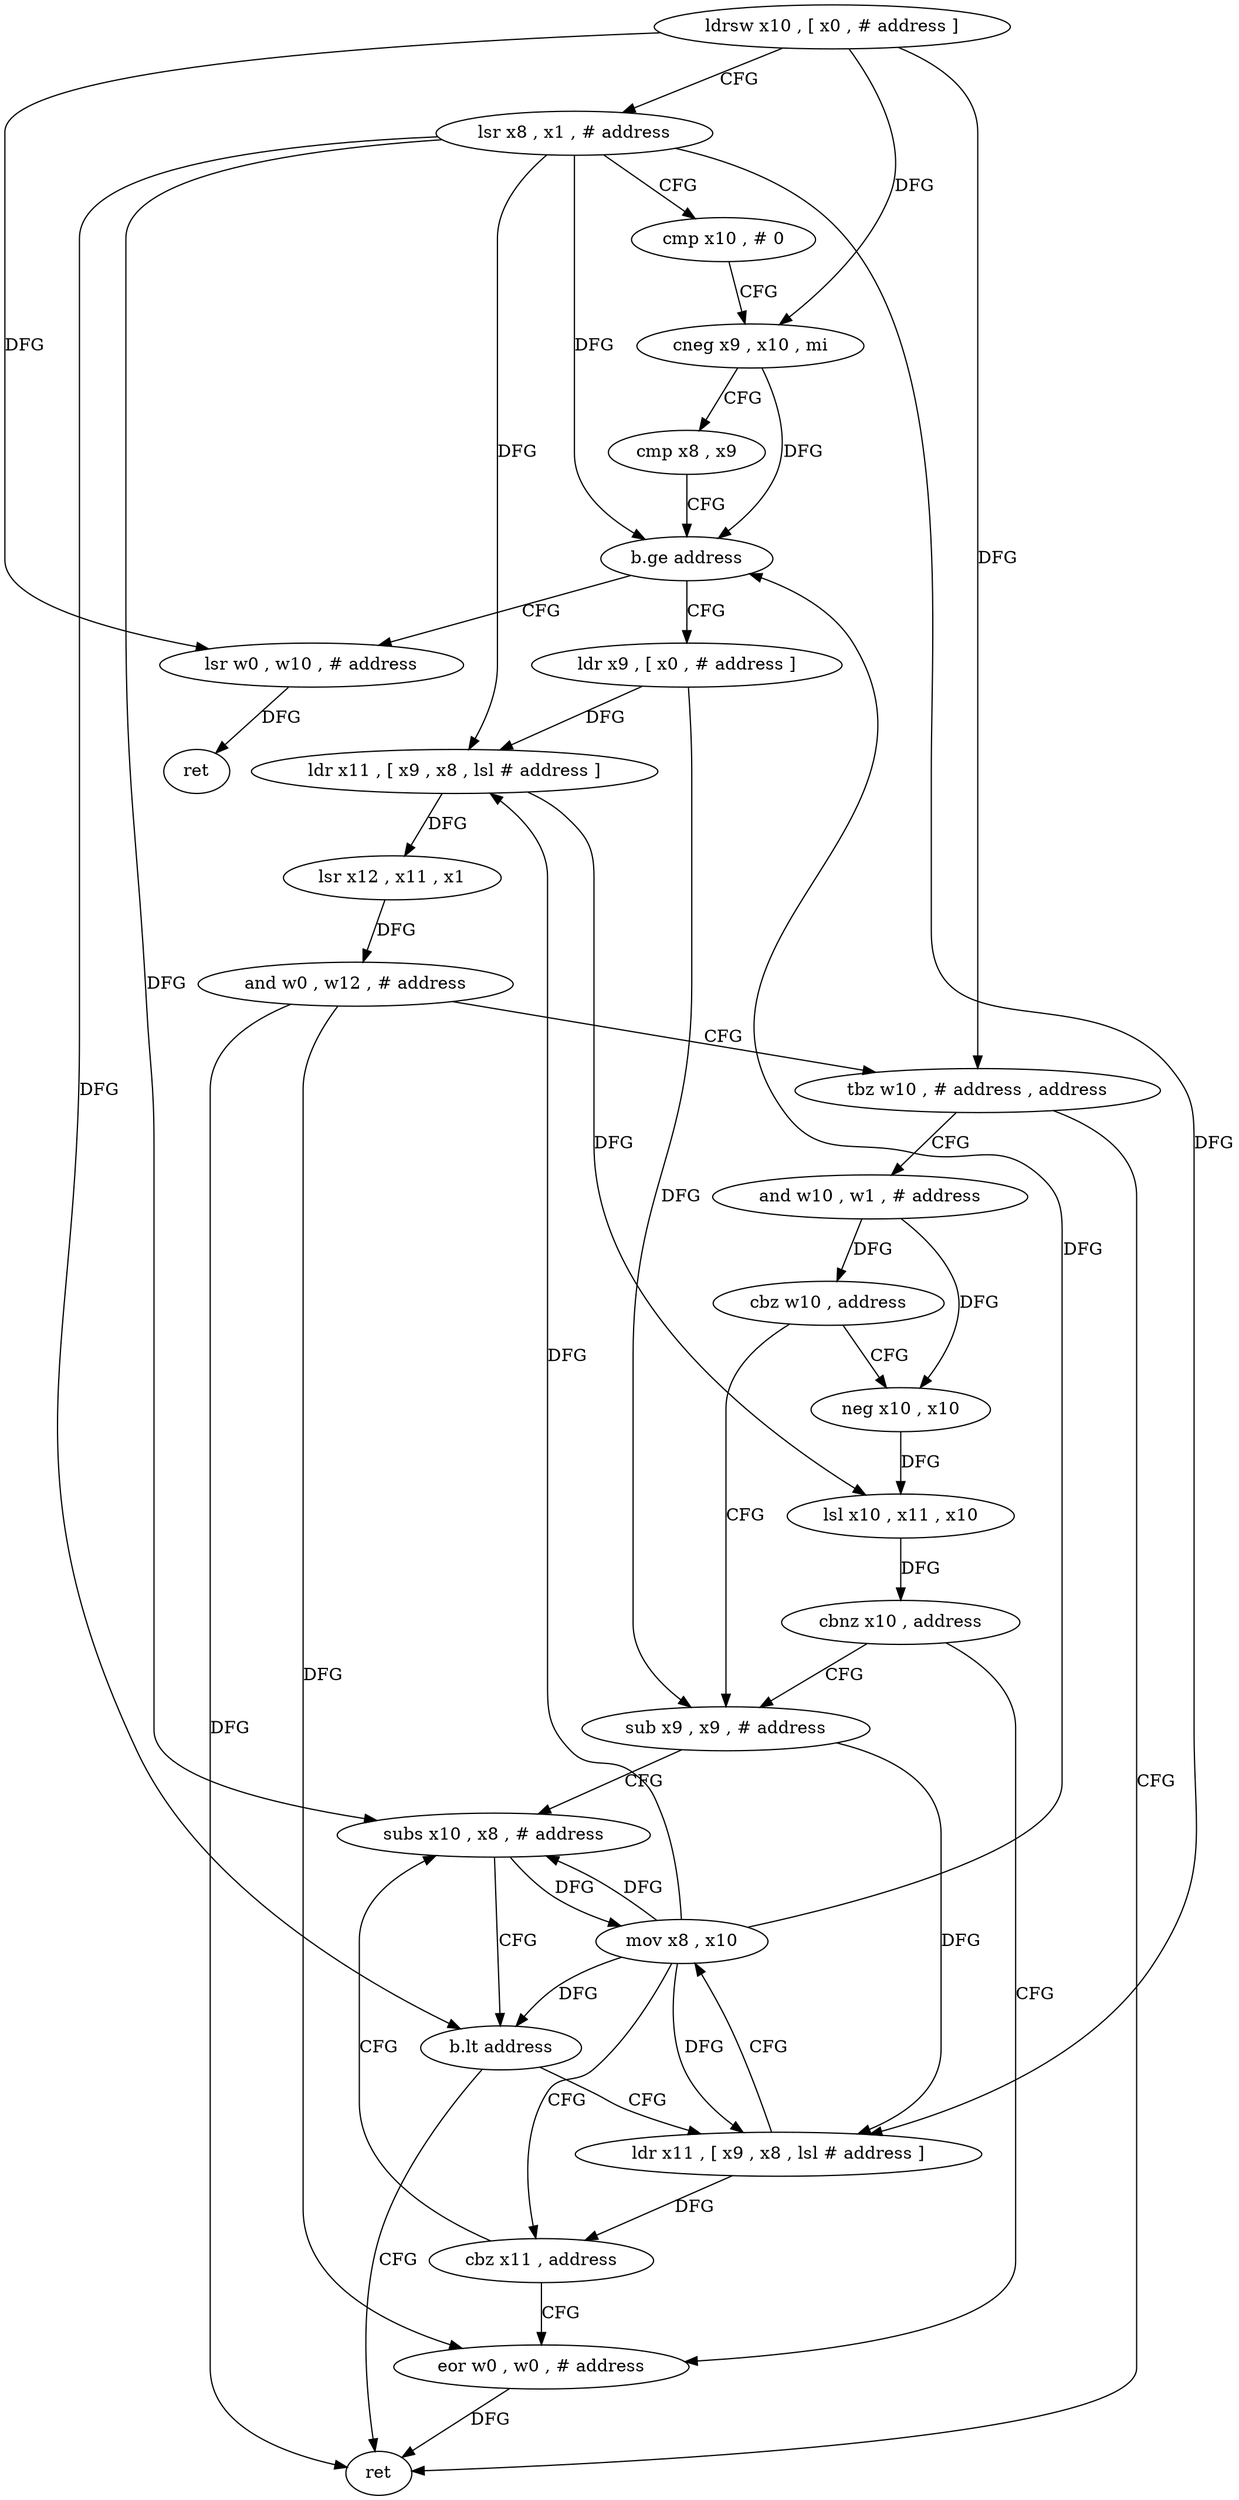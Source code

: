 digraph "func" {
"4236188" [label = "ldrsw x10 , [ x0 , # address ]" ]
"4236192" [label = "lsr x8 , x1 , # address" ]
"4236196" [label = "cmp x10 , # 0" ]
"4236200" [label = "cneg x9 , x10 , mi" ]
"4236204" [label = "cmp x8 , x9" ]
"4236208" [label = "b.ge address" ]
"4236284" [label = "lsr w0 , w10 , # address" ]
"4236212" [label = "ldr x9 , [ x0 , # address ]" ]
"4236288" [label = "ret" ]
"4236216" [label = "ldr x11 , [ x9 , x8 , lsl # address ]" ]
"4236220" [label = "lsr x12 , x11 , x1" ]
"4236224" [label = "and w0 , w12 , # address" ]
"4236228" [label = "tbz w10 , # address , address" ]
"4236280" [label = "ret" ]
"4236232" [label = "and w10 , w1 , # address" ]
"4236236" [label = "cbz w10 , address" ]
"4236252" [label = "sub x9 , x9 , # address" ]
"4236240" [label = "neg x10 , x10" ]
"4236256" [label = "subs x10 , x8 , # address" ]
"4236244" [label = "lsl x10 , x11 , x10" ]
"4236248" [label = "cbnz x10 , address" ]
"4236276" [label = "eor w0 , w0 , # address" ]
"4236264" [label = "ldr x11 , [ x9 , x8 , lsl # address ]" ]
"4236268" [label = "mov x8 , x10" ]
"4236272" [label = "cbz x11 , address" ]
"4236260" [label = "b.lt address" ]
"4236188" -> "4236192" [ label = "CFG" ]
"4236188" -> "4236200" [ label = "DFG" ]
"4236188" -> "4236284" [ label = "DFG" ]
"4236188" -> "4236228" [ label = "DFG" ]
"4236192" -> "4236196" [ label = "CFG" ]
"4236192" -> "4236208" [ label = "DFG" ]
"4236192" -> "4236216" [ label = "DFG" ]
"4236192" -> "4236256" [ label = "DFG" ]
"4236192" -> "4236260" [ label = "DFG" ]
"4236192" -> "4236264" [ label = "DFG" ]
"4236196" -> "4236200" [ label = "CFG" ]
"4236200" -> "4236204" [ label = "CFG" ]
"4236200" -> "4236208" [ label = "DFG" ]
"4236204" -> "4236208" [ label = "CFG" ]
"4236208" -> "4236284" [ label = "CFG" ]
"4236208" -> "4236212" [ label = "CFG" ]
"4236284" -> "4236288" [ label = "DFG" ]
"4236212" -> "4236216" [ label = "DFG" ]
"4236212" -> "4236252" [ label = "DFG" ]
"4236216" -> "4236220" [ label = "DFG" ]
"4236216" -> "4236244" [ label = "DFG" ]
"4236220" -> "4236224" [ label = "DFG" ]
"4236224" -> "4236228" [ label = "CFG" ]
"4236224" -> "4236280" [ label = "DFG" ]
"4236224" -> "4236276" [ label = "DFG" ]
"4236228" -> "4236280" [ label = "CFG" ]
"4236228" -> "4236232" [ label = "CFG" ]
"4236232" -> "4236236" [ label = "DFG" ]
"4236232" -> "4236240" [ label = "DFG" ]
"4236236" -> "4236252" [ label = "CFG" ]
"4236236" -> "4236240" [ label = "CFG" ]
"4236252" -> "4236256" [ label = "CFG" ]
"4236252" -> "4236264" [ label = "DFG" ]
"4236240" -> "4236244" [ label = "DFG" ]
"4236256" -> "4236260" [ label = "CFG" ]
"4236256" -> "4236268" [ label = "DFG" ]
"4236244" -> "4236248" [ label = "DFG" ]
"4236248" -> "4236276" [ label = "CFG" ]
"4236248" -> "4236252" [ label = "CFG" ]
"4236276" -> "4236280" [ label = "DFG" ]
"4236264" -> "4236268" [ label = "CFG" ]
"4236264" -> "4236272" [ label = "DFG" ]
"4236268" -> "4236272" [ label = "CFG" ]
"4236268" -> "4236216" [ label = "DFG" ]
"4236268" -> "4236256" [ label = "DFG" ]
"4236268" -> "4236260" [ label = "DFG" ]
"4236268" -> "4236264" [ label = "DFG" ]
"4236268" -> "4236208" [ label = "DFG" ]
"4236272" -> "4236256" [ label = "CFG" ]
"4236272" -> "4236276" [ label = "CFG" ]
"4236260" -> "4236280" [ label = "CFG" ]
"4236260" -> "4236264" [ label = "CFG" ]
}
